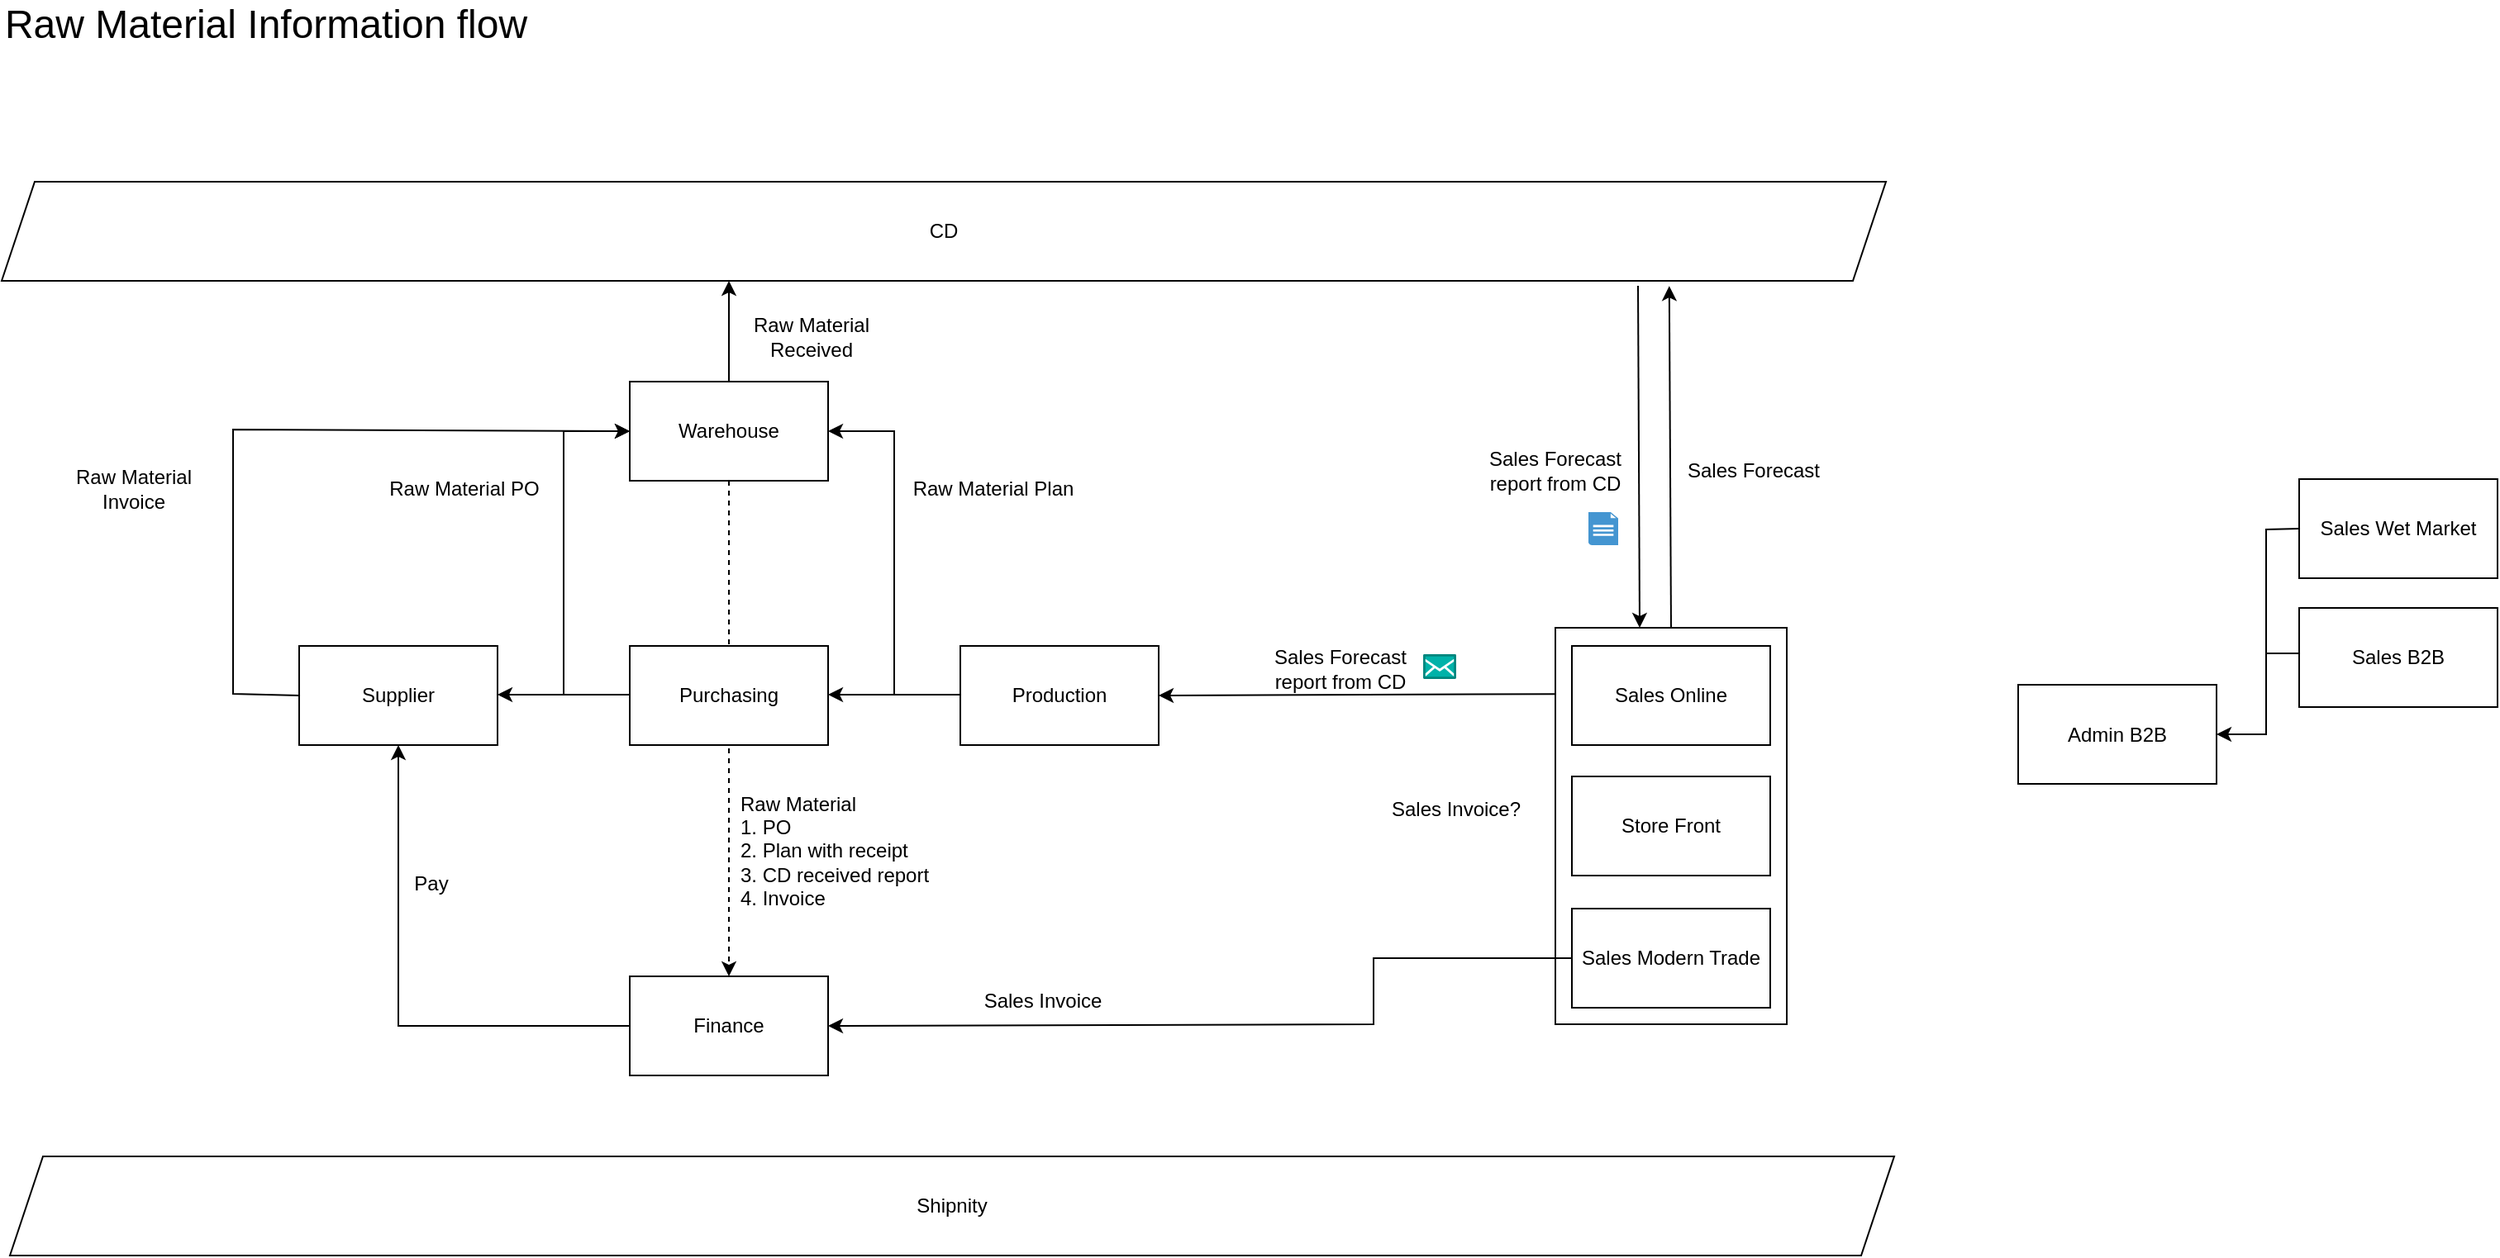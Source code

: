 <mxfile version="24.6.3" type="device">
  <diagram name="Page-1" id="wYCU4aWcrIH3XzvOUKBm">
    <mxGraphModel dx="2037" dy="781" grid="1" gridSize="10" guides="1" tooltips="1" connect="1" arrows="1" fold="1" page="1" pageScale="1" pageWidth="1169" pageHeight="827" math="0" shadow="0">
      <root>
        <mxCell id="0" />
        <mxCell id="1" parent="0" />
        <mxCell id="5u8EwTeHYzX0gK45Ky0Z-60" value="" style="rounded=0;whiteSpace=wrap;html=1;" vertex="1" parent="1">
          <mxGeometry x="950" y="390" width="140" height="240" as="geometry" />
        </mxCell>
        <mxCell id="5u8EwTeHYzX0gK45Ky0Z-45" value="" style="endArrow=classic;html=1;rounded=0;exitX=0.5;exitY=1;exitDx=0;exitDy=0;entryX=0.5;entryY=0;entryDx=0;entryDy=0;dashed=1;" edge="1" parent="1" source="5u8EwTeHYzX0gK45Ky0Z-13" target="5u8EwTeHYzX0gK45Ky0Z-12">
          <mxGeometry width="50" height="50" relative="1" as="geometry">
            <mxPoint x="390" y="680" as="sourcePoint" />
            <mxPoint x="440" y="630" as="targetPoint" />
          </mxGeometry>
        </mxCell>
        <mxCell id="5u8EwTeHYzX0gK45Ky0Z-1" value="Supplier" style="rounded=0;whiteSpace=wrap;html=1;" vertex="1" parent="1">
          <mxGeometry x="190" y="401" width="120" height="60" as="geometry" />
        </mxCell>
        <mxCell id="5u8EwTeHYzX0gK45Ky0Z-2" value="Purchasing" style="whiteSpace=wrap;html=1;rounded=0;" vertex="1" parent="1">
          <mxGeometry x="390" y="401" width="120" height="60" as="geometry" />
        </mxCell>
        <mxCell id="5u8EwTeHYzX0gK45Ky0Z-4" value="Production" style="whiteSpace=wrap;html=1;rounded=0;" vertex="1" parent="1">
          <mxGeometry x="590" y="401" width="120" height="60" as="geometry" />
        </mxCell>
        <mxCell id="5u8EwTeHYzX0gK45Ky0Z-8" value="Admin B2B" style="whiteSpace=wrap;html=1;rounded=0;" vertex="1" parent="1">
          <mxGeometry x="1230" y="424.5" width="120" height="60" as="geometry" />
        </mxCell>
        <mxCell id="5u8EwTeHYzX0gK45Ky0Z-10" value="Sales B2B" style="whiteSpace=wrap;html=1;rounded=0;" vertex="1" parent="1">
          <mxGeometry x="1400" y="378" width="120" height="60" as="geometry" />
        </mxCell>
        <mxCell id="5u8EwTeHYzX0gK45Ky0Z-11" value="Sales Wet Market" style="whiteSpace=wrap;html=1;rounded=0;" vertex="1" parent="1">
          <mxGeometry x="1400" y="300" width="120" height="60" as="geometry" />
        </mxCell>
        <mxCell id="5u8EwTeHYzX0gK45Ky0Z-13" value="Warehouse" style="whiteSpace=wrap;html=1;rounded=0;" vertex="1" parent="1">
          <mxGeometry x="390" y="241" width="120" height="60" as="geometry" />
        </mxCell>
        <mxCell id="5u8EwTeHYzX0gK45Ky0Z-12" value="Finance" style="whiteSpace=wrap;html=1;rounded=0;" vertex="1" parent="1">
          <mxGeometry x="390" y="601" width="120" height="60" as="geometry" />
        </mxCell>
        <mxCell id="5u8EwTeHYzX0gK45Ky0Z-15" value="" style="endArrow=classic;html=1;rounded=0;exitX=0;exitY=0.5;exitDx=0;exitDy=0;entryX=1;entryY=0.5;entryDx=0;entryDy=0;" edge="1" parent="1" source="5u8EwTeHYzX0gK45Ky0Z-11" target="5u8EwTeHYzX0gK45Ky0Z-8">
          <mxGeometry width="50" height="50" relative="1" as="geometry">
            <mxPoint x="1390" y="371.5" as="sourcePoint" />
            <mxPoint x="880" y="776.5" as="targetPoint" />
            <Array as="points">
              <mxPoint x="1380" y="330.5" />
              <mxPoint x="1380" y="454.5" />
            </Array>
          </mxGeometry>
        </mxCell>
        <mxCell id="5u8EwTeHYzX0gK45Ky0Z-17" value="" style="endArrow=classic;html=1;rounded=0;entryX=0.885;entryY=1.052;entryDx=0;entryDy=0;exitX=0.5;exitY=0;exitDx=0;exitDy=0;entryPerimeter=0;" edge="1" parent="1" source="5u8EwTeHYzX0gK45Ky0Z-60" target="5u8EwTeHYzX0gK45Ky0Z-38">
          <mxGeometry width="50" height="50" relative="1" as="geometry">
            <mxPoint x="990" y="280.5" as="sourcePoint" />
            <mxPoint x="920" y="280" as="targetPoint" />
          </mxGeometry>
        </mxCell>
        <mxCell id="5u8EwTeHYzX0gK45Ky0Z-20" value="" style="endArrow=classic;html=1;rounded=0;exitX=0;exitY=0.5;exitDx=0;exitDy=0;entryX=1;entryY=0.5;entryDx=0;entryDy=0;" edge="1" parent="1">
          <mxGeometry width="50" height="50" relative="1" as="geometry">
            <mxPoint x="590" y="430.5" as="sourcePoint" />
            <mxPoint x="510" y="430.5" as="targetPoint" />
          </mxGeometry>
        </mxCell>
        <mxCell id="5u8EwTeHYzX0gK45Ky0Z-21" value="" style="endArrow=classic;html=1;rounded=0;exitX=0;exitY=0.5;exitDx=0;exitDy=0;entryX=1;entryY=0.5;entryDx=0;entryDy=0;" edge="1" parent="1">
          <mxGeometry width="50" height="50" relative="1" as="geometry">
            <mxPoint x="390" y="430.5" as="sourcePoint" />
            <mxPoint x="310" y="430.5" as="targetPoint" />
          </mxGeometry>
        </mxCell>
        <mxCell id="5u8EwTeHYzX0gK45Ky0Z-25" value="" style="endArrow=classic;html=1;rounded=0;exitX=0;exitY=0.5;exitDx=0;exitDy=0;entryX=1;entryY=0.5;entryDx=0;entryDy=0;" edge="1" parent="1" source="5u8EwTeHYzX0gK45Ky0Z-56" target="5u8EwTeHYzX0gK45Ky0Z-12">
          <mxGeometry width="50" height="50" relative="1" as="geometry">
            <mxPoint x="390" y="761" as="sourcePoint" />
            <mxPoint x="440" y="711" as="targetPoint" />
            <Array as="points">
              <mxPoint x="840" y="590" />
              <mxPoint x="840" y="630" />
            </Array>
          </mxGeometry>
        </mxCell>
        <mxCell id="5u8EwTeHYzX0gK45Ky0Z-26" value="" style="endArrow=classic;html=1;rounded=0;entryX=1;entryY=0.5;entryDx=0;entryDy=0;" edge="1" parent="1" target="5u8EwTeHYzX0gK45Ky0Z-13">
          <mxGeometry width="50" height="50" relative="1" as="geometry">
            <mxPoint x="550" y="431" as="sourcePoint" />
            <mxPoint x="440" y="711" as="targetPoint" />
            <Array as="points">
              <mxPoint x="550" y="271" />
            </Array>
          </mxGeometry>
        </mxCell>
        <mxCell id="5u8EwTeHYzX0gK45Ky0Z-27" value="&lt;div&gt;&lt;span style=&quot;background-color: initial;&quot;&gt;Raw Material Plan&lt;/span&gt;&lt;br&gt;&lt;/div&gt;" style="text;html=1;align=center;verticalAlign=middle;whiteSpace=wrap;rounded=0;" vertex="1" parent="1">
          <mxGeometry x="560" y="291" width="100" height="30" as="geometry" />
        </mxCell>
        <mxCell id="5u8EwTeHYzX0gK45Ky0Z-28" value="Raw Material PO" style="text;html=1;align=center;verticalAlign=middle;whiteSpace=wrap;rounded=0;" vertex="1" parent="1">
          <mxGeometry x="240" y="291" width="100" height="30" as="geometry" />
        </mxCell>
        <mxCell id="5u8EwTeHYzX0gK45Ky0Z-29" value="" style="endArrow=classic;html=1;rounded=0;entryX=0;entryY=0.5;entryDx=0;entryDy=0;" edge="1" parent="1" target="5u8EwTeHYzX0gK45Ky0Z-13">
          <mxGeometry width="50" height="50" relative="1" as="geometry">
            <mxPoint x="350" y="431" as="sourcePoint" />
            <mxPoint x="440" y="711" as="targetPoint" />
            <Array as="points">
              <mxPoint x="350" y="271" />
            </Array>
          </mxGeometry>
        </mxCell>
        <mxCell id="5u8EwTeHYzX0gK45Ky0Z-36" value="Sales Forecast" style="text;html=1;align=center;verticalAlign=middle;whiteSpace=wrap;rounded=0;" vertex="1" parent="1">
          <mxGeometry x="1020" y="280" width="100" height="30" as="geometry" />
        </mxCell>
        <mxCell id="5u8EwTeHYzX0gK45Ky0Z-37" value="Sales Invoice" style="text;html=1;align=center;verticalAlign=middle;whiteSpace=wrap;rounded=0;" vertex="1" parent="1">
          <mxGeometry x="590" y="601" width="100" height="30" as="geometry" />
        </mxCell>
        <mxCell id="5u8EwTeHYzX0gK45Ky0Z-38" value="CD" style="whiteSpace=wrap;html=1;rounded=0;shape=parallelogram;perimeter=parallelogramPerimeter;fixedSize=1;" vertex="1" parent="1">
          <mxGeometry x="10" y="120" width="1140" height="60" as="geometry" />
        </mxCell>
        <mxCell id="5u8EwTeHYzX0gK45Ky0Z-39" value="" style="endArrow=classic;html=1;rounded=0;exitX=0.5;exitY=0;exitDx=0;exitDy=0;" edge="1" parent="1" source="5u8EwTeHYzX0gK45Ky0Z-13">
          <mxGeometry width="50" height="50" relative="1" as="geometry">
            <mxPoint x="390" y="680" as="sourcePoint" />
            <mxPoint x="450" y="180" as="targetPoint" />
          </mxGeometry>
        </mxCell>
        <mxCell id="5u8EwTeHYzX0gK45Ky0Z-40" value="Raw Material Received" style="text;html=1;align=center;verticalAlign=middle;whiteSpace=wrap;rounded=0;" vertex="1" parent="1">
          <mxGeometry x="450" y="199" width="100" height="30" as="geometry" />
        </mxCell>
        <mxCell id="5u8EwTeHYzX0gK45Ky0Z-41" value="" style="endArrow=classic;html=1;rounded=0;entryX=0;entryY=0.5;entryDx=0;entryDy=0;exitX=0;exitY=0.5;exitDx=0;exitDy=0;" edge="1" parent="1" source="5u8EwTeHYzX0gK45Ky0Z-1" target="5u8EwTeHYzX0gK45Ky0Z-13">
          <mxGeometry width="50" height="50" relative="1" as="geometry">
            <mxPoint x="40" y="620" as="sourcePoint" />
            <mxPoint x="210" y="511" as="targetPoint" />
            <Array as="points">
              <mxPoint x="150" y="430" />
              <mxPoint x="150" y="270" />
            </Array>
          </mxGeometry>
        </mxCell>
        <mxCell id="5u8EwTeHYzX0gK45Ky0Z-42" value="Raw Material Invoice" style="text;html=1;align=center;verticalAlign=middle;whiteSpace=wrap;rounded=0;" vertex="1" parent="1">
          <mxGeometry x="40" y="291" width="100" height="30" as="geometry" />
        </mxCell>
        <mxCell id="5u8EwTeHYzX0gK45Ky0Z-43" value="" style="endArrow=classic;html=1;rounded=0;exitX=0;exitY=0.5;exitDx=0;exitDy=0;entryX=0.5;entryY=1;entryDx=0;entryDy=0;" edge="1" parent="1" source="5u8EwTeHYzX0gK45Ky0Z-12" target="5u8EwTeHYzX0gK45Ky0Z-1">
          <mxGeometry width="50" height="50" relative="1" as="geometry">
            <mxPoint x="390" y="680" as="sourcePoint" />
            <mxPoint x="240" y="630" as="targetPoint" />
            <Array as="points">
              <mxPoint x="250" y="631" />
            </Array>
          </mxGeometry>
        </mxCell>
        <mxCell id="5u8EwTeHYzX0gK45Ky0Z-44" value="Pay" style="text;html=1;align=center;verticalAlign=middle;whiteSpace=wrap;rounded=0;" vertex="1" parent="1">
          <mxGeometry x="220" y="530" width="100" height="30" as="geometry" />
        </mxCell>
        <mxCell id="5u8EwTeHYzX0gK45Ky0Z-46" value="Raw Material&lt;div style=&quot;&quot;&gt;1. PO&lt;/div&gt;&lt;div&gt;2. Plan with receipt&lt;/div&gt;&lt;div&gt;3. CD received report&lt;/div&gt;&lt;div&gt;4. Invoice&lt;/div&gt;" style="text;html=1;align=left;verticalAlign=middle;whiteSpace=wrap;rounded=0;" vertex="1" parent="1">
          <mxGeometry x="455" y="480" width="120" height="90" as="geometry" />
        </mxCell>
        <mxCell id="5u8EwTeHYzX0gK45Ky0Z-47" value="&lt;font style=&quot;font-size: 24px;&quot;&gt;Raw Material Information flow&lt;/font&gt;" style="text;html=1;align=center;verticalAlign=middle;whiteSpace=wrap;rounded=0;" vertex="1" parent="1">
          <mxGeometry x="10" y="10" width="320" height="30" as="geometry" />
        </mxCell>
        <mxCell id="5u8EwTeHYzX0gK45Ky0Z-49" value="Sales Online" style="whiteSpace=wrap;html=1;rounded=0;" vertex="1" parent="1">
          <mxGeometry x="960" y="401" width="120" height="60" as="geometry" />
        </mxCell>
        <mxCell id="5u8EwTeHYzX0gK45Ky0Z-50" value="Store Front" style="whiteSpace=wrap;html=1;rounded=0;" vertex="1" parent="1">
          <mxGeometry x="960" y="480" width="120" height="60" as="geometry" />
        </mxCell>
        <mxCell id="5u8EwTeHYzX0gK45Ky0Z-56" value="Sales Modern Trade" style="whiteSpace=wrap;html=1;rounded=0;" vertex="1" parent="1">
          <mxGeometry x="960" y="560" width="120" height="60" as="geometry" />
        </mxCell>
        <mxCell id="5u8EwTeHYzX0gK45Ky0Z-59" value="" style="endArrow=none;html=1;rounded=0;" edge="1" parent="1">
          <mxGeometry width="50" height="50" relative="1" as="geometry">
            <mxPoint x="1380" y="405.5" as="sourcePoint" />
            <mxPoint x="1400" y="405.5" as="targetPoint" />
          </mxGeometry>
        </mxCell>
        <mxCell id="5u8EwTeHYzX0gK45Ky0Z-61" value="" style="endArrow=classic;html=1;rounded=0;entryX=0.885;entryY=1.052;entryDx=0;entryDy=0;exitX=0.5;exitY=0;exitDx=0;exitDy=0;entryPerimeter=0;" edge="1" parent="1">
          <mxGeometry width="50" height="50" relative="1" as="geometry">
            <mxPoint x="1000" y="183" as="sourcePoint" />
            <mxPoint x="1001" y="390" as="targetPoint" />
          </mxGeometry>
        </mxCell>
        <mxCell id="5u8EwTeHYzX0gK45Ky0Z-62" value="" style="endArrow=classic;html=1;rounded=0;entryX=1;entryY=0.5;entryDx=0;entryDy=0;exitX=-0.001;exitY=0.167;exitDx=0;exitDy=0;exitPerimeter=0;" edge="1" parent="1" source="5u8EwTeHYzX0gK45Ky0Z-60" target="5u8EwTeHYzX0gK45Ky0Z-4">
          <mxGeometry width="50" height="50" relative="1" as="geometry">
            <mxPoint x="940" y="430" as="sourcePoint" />
            <mxPoint x="530" y="370" as="targetPoint" />
          </mxGeometry>
        </mxCell>
        <mxCell id="5u8EwTeHYzX0gK45Ky0Z-63" value="Sales Forecast report from CD" style="text;html=1;align=center;verticalAlign=middle;whiteSpace=wrap;rounded=0;" vertex="1" parent="1">
          <mxGeometry x="770" y="399.5" width="100" height="30" as="geometry" />
        </mxCell>
        <mxCell id="5u8EwTeHYzX0gK45Ky0Z-64" value="Sales Forecast report from CD" style="text;html=1;align=center;verticalAlign=middle;whiteSpace=wrap;rounded=0;" vertex="1" parent="1">
          <mxGeometry x="900" y="280" width="100" height="30" as="geometry" />
        </mxCell>
        <mxCell id="5u8EwTeHYzX0gK45Ky0Z-66" value="Shipnity" style="whiteSpace=wrap;html=1;rounded=0;shape=parallelogram;perimeter=parallelogramPerimeter;fixedSize=1;" vertex="1" parent="1">
          <mxGeometry x="15" y="710" width="1140" height="60" as="geometry" />
        </mxCell>
        <mxCell id="5u8EwTeHYzX0gK45Ky0Z-67" value="Sales Invoice?" style="text;html=1;align=center;verticalAlign=middle;whiteSpace=wrap;rounded=0;" vertex="1" parent="1">
          <mxGeometry x="840" y="484.5" width="100" height="30" as="geometry" />
        </mxCell>
        <mxCell id="5u8EwTeHYzX0gK45Ky0Z-68" value="" style="shape=image;html=1;verticalAlign=top;verticalLabelPosition=bottom;labelBackgroundColor=#ffffff;imageAspect=0;aspect=fixed;image=https://cdn3.iconfinder.com/data/icons/document-icons-2/30/647714-excel-128.png" vertex="1" parent="1">
          <mxGeometry x="1030" y="303" width="18" height="18" as="geometry" />
        </mxCell>
        <mxCell id="5u8EwTeHYzX0gK45Ky0Z-71" value="" style="shadow=0;dashed=0;html=1;strokeColor=none;fillColor=#4495D1;labelPosition=center;verticalLabelPosition=bottom;verticalAlign=top;align=center;outlineConnect=0;shape=mxgraph.veeam.2d.report;" vertex="1" parent="1">
          <mxGeometry x="970" y="320" width="18" height="20" as="geometry" />
        </mxCell>
        <mxCell id="5u8EwTeHYzX0gK45Ky0Z-74" value="" style="verticalLabelPosition=bottom;aspect=fixed;html=1;shape=mxgraph.salesforce.inbox;" vertex="1" parent="1">
          <mxGeometry x="870" y="406" width="20" height="15" as="geometry" />
        </mxCell>
        <mxCell id="5u8EwTeHYzX0gK45Ky0Z-75" value="" style="shape=image;html=1;verticalAlign=top;verticalLabelPosition=bottom;labelBackgroundColor=#ffffff;imageAspect=0;aspect=fixed;image=https://cdn1.iconfinder.com/data/icons/office-icons-17/512/ilustracoes_04-14-128.png" vertex="1" parent="1">
          <mxGeometry x="674" y="600" width="30" height="30" as="geometry" />
        </mxCell>
        <mxCell id="5u8EwTeHYzX0gK45Ky0Z-77" value="" style="shape=image;html=1;verticalAlign=top;verticalLabelPosition=bottom;labelBackgroundColor=#ffffff;imageAspect=0;aspect=fixed;image=https://cdn1.iconfinder.com/data/icons/office-icons-17/512/ilustracoes_04-14-128.png" vertex="1" parent="1">
          <mxGeometry x="110" y="303" width="30" height="30" as="geometry" />
        </mxCell>
        <mxCell id="5u8EwTeHYzX0gK45Ky0Z-78" value="" style="shape=image;html=1;verticalAlign=top;verticalLabelPosition=bottom;labelBackgroundColor=#ffffff;imageAspect=0;aspect=fixed;image=https://cdn1.iconfinder.com/data/icons/office-icons-17/512/ilustracoes_04-14-128.png" vertex="1" parent="1">
          <mxGeometry x="455" y="560" width="30" height="30" as="geometry" />
        </mxCell>
      </root>
    </mxGraphModel>
  </diagram>
</mxfile>
